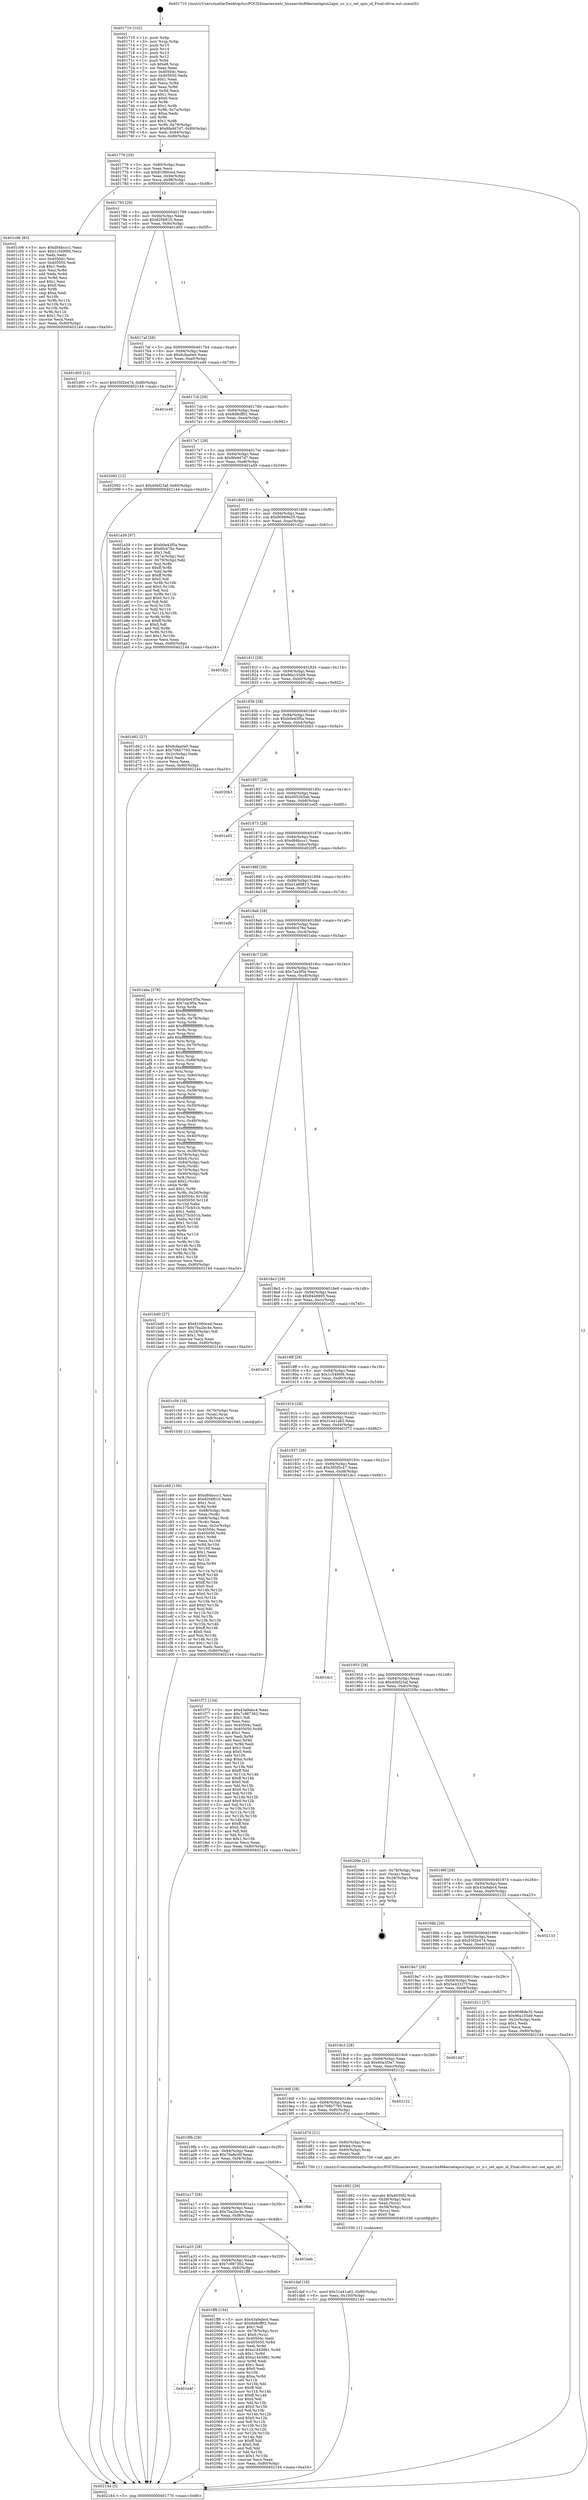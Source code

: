 digraph "0x401710" {
  label = "0x401710 (/mnt/c/Users/mathe/Desktop/tcc/POCII/binaries/extr_linuxarchx86kernelapicx2apic_uv_x.c_set_apic_id_Final-ollvm.out::main(0))"
  labelloc = "t"
  node[shape=record]

  Entry [label="",width=0.3,height=0.3,shape=circle,fillcolor=black,style=filled]
  "0x401776" [label="{
     0x401776 [29]\l
     | [instrs]\l
     &nbsp;&nbsp;0x401776 \<+3\>: mov -0x80(%rbp),%eax\l
     &nbsp;&nbsp;0x401779 \<+2\>: mov %eax,%ecx\l
     &nbsp;&nbsp;0x40177b \<+6\>: sub $0x81060ced,%ecx\l
     &nbsp;&nbsp;0x401781 \<+6\>: mov %eax,-0x94(%rbp)\l
     &nbsp;&nbsp;0x401787 \<+6\>: mov %ecx,-0x98(%rbp)\l
     &nbsp;&nbsp;0x40178d \<+6\>: je 0000000000401c06 \<main+0x4f6\>\l
  }"]
  "0x401c06" [label="{
     0x401c06 [83]\l
     | [instrs]\l
     &nbsp;&nbsp;0x401c06 \<+5\>: mov $0xd84bccc1,%eax\l
     &nbsp;&nbsp;0x401c0b \<+5\>: mov $0x1c5490f4,%ecx\l
     &nbsp;&nbsp;0x401c10 \<+2\>: xor %edx,%edx\l
     &nbsp;&nbsp;0x401c12 \<+7\>: mov 0x40504c,%esi\l
     &nbsp;&nbsp;0x401c19 \<+7\>: mov 0x405050,%edi\l
     &nbsp;&nbsp;0x401c20 \<+3\>: sub $0x1,%edx\l
     &nbsp;&nbsp;0x401c23 \<+3\>: mov %esi,%r8d\l
     &nbsp;&nbsp;0x401c26 \<+3\>: add %edx,%r8d\l
     &nbsp;&nbsp;0x401c29 \<+4\>: imul %r8d,%esi\l
     &nbsp;&nbsp;0x401c2d \<+3\>: and $0x1,%esi\l
     &nbsp;&nbsp;0x401c30 \<+3\>: cmp $0x0,%esi\l
     &nbsp;&nbsp;0x401c33 \<+4\>: sete %r9b\l
     &nbsp;&nbsp;0x401c37 \<+3\>: cmp $0xa,%edi\l
     &nbsp;&nbsp;0x401c3a \<+4\>: setl %r10b\l
     &nbsp;&nbsp;0x401c3e \<+3\>: mov %r9b,%r11b\l
     &nbsp;&nbsp;0x401c41 \<+3\>: and %r10b,%r11b\l
     &nbsp;&nbsp;0x401c44 \<+3\>: xor %r10b,%r9b\l
     &nbsp;&nbsp;0x401c47 \<+3\>: or %r9b,%r11b\l
     &nbsp;&nbsp;0x401c4a \<+4\>: test $0x1,%r11b\l
     &nbsp;&nbsp;0x401c4e \<+3\>: cmovne %ecx,%eax\l
     &nbsp;&nbsp;0x401c51 \<+3\>: mov %eax,-0x80(%rbp)\l
     &nbsp;&nbsp;0x401c54 \<+5\>: jmp 0000000000402144 \<main+0xa34\>\l
  }"]
  "0x401793" [label="{
     0x401793 [28]\l
     | [instrs]\l
     &nbsp;&nbsp;0x401793 \<+5\>: jmp 0000000000401798 \<main+0x88\>\l
     &nbsp;&nbsp;0x401798 \<+6\>: mov -0x94(%rbp),%eax\l
     &nbsp;&nbsp;0x40179e \<+5\>: sub $0x82f4f610,%eax\l
     &nbsp;&nbsp;0x4017a3 \<+6\>: mov %eax,-0x9c(%rbp)\l
     &nbsp;&nbsp;0x4017a9 \<+6\>: je 0000000000401d05 \<main+0x5f5\>\l
  }"]
  Exit [label="",width=0.3,height=0.3,shape=circle,fillcolor=black,style=filled,peripheries=2]
  "0x401d05" [label="{
     0x401d05 [12]\l
     | [instrs]\l
     &nbsp;&nbsp;0x401d05 \<+7\>: movl $0x55f2b474,-0x80(%rbp)\l
     &nbsp;&nbsp;0x401d0c \<+5\>: jmp 0000000000402144 \<main+0xa34\>\l
  }"]
  "0x4017af" [label="{
     0x4017af [28]\l
     | [instrs]\l
     &nbsp;&nbsp;0x4017af \<+5\>: jmp 00000000004017b4 \<main+0xa4\>\l
     &nbsp;&nbsp;0x4017b4 \<+6\>: mov -0x94(%rbp),%eax\l
     &nbsp;&nbsp;0x4017ba \<+5\>: sub $0x8cfaa0e0,%eax\l
     &nbsp;&nbsp;0x4017bf \<+6\>: mov %eax,-0xa0(%rbp)\l
     &nbsp;&nbsp;0x4017c5 \<+6\>: je 0000000000401e49 \<main+0x739\>\l
  }"]
  "0x401a4f" [label="{
     0x401a4f\l
  }", style=dashed]
  "0x401e49" [label="{
     0x401e49\l
  }", style=dashed]
  "0x4017cb" [label="{
     0x4017cb [28]\l
     | [instrs]\l
     &nbsp;&nbsp;0x4017cb \<+5\>: jmp 00000000004017d0 \<main+0xc0\>\l
     &nbsp;&nbsp;0x4017d0 \<+6\>: mov -0x94(%rbp),%eax\l
     &nbsp;&nbsp;0x4017d6 \<+5\>: sub $0x8d8cff02,%eax\l
     &nbsp;&nbsp;0x4017db \<+6\>: mov %eax,-0xa4(%rbp)\l
     &nbsp;&nbsp;0x4017e1 \<+6\>: je 0000000000402092 \<main+0x982\>\l
  }"]
  "0x401ff8" [label="{
     0x401ff8 [154]\l
     | [instrs]\l
     &nbsp;&nbsp;0x401ff8 \<+5\>: mov $0x43a9abc4,%eax\l
     &nbsp;&nbsp;0x401ffd \<+5\>: mov $0x8d8cff02,%ecx\l
     &nbsp;&nbsp;0x402002 \<+2\>: mov $0x1,%dl\l
     &nbsp;&nbsp;0x402004 \<+4\>: mov -0x78(%rbp),%rsi\l
     &nbsp;&nbsp;0x402008 \<+6\>: movl $0x0,(%rsi)\l
     &nbsp;&nbsp;0x40200e \<+7\>: mov 0x40504c,%edi\l
     &nbsp;&nbsp;0x402015 \<+8\>: mov 0x405050,%r8d\l
     &nbsp;&nbsp;0x40201d \<+3\>: mov %edi,%r9d\l
     &nbsp;&nbsp;0x402020 \<+7\>: sub $0xa1443861,%r9d\l
     &nbsp;&nbsp;0x402027 \<+4\>: sub $0x1,%r9d\l
     &nbsp;&nbsp;0x40202b \<+7\>: add $0xa1443861,%r9d\l
     &nbsp;&nbsp;0x402032 \<+4\>: imul %r9d,%edi\l
     &nbsp;&nbsp;0x402036 \<+3\>: and $0x1,%edi\l
     &nbsp;&nbsp;0x402039 \<+3\>: cmp $0x0,%edi\l
     &nbsp;&nbsp;0x40203c \<+4\>: sete %r10b\l
     &nbsp;&nbsp;0x402040 \<+4\>: cmp $0xa,%r8d\l
     &nbsp;&nbsp;0x402044 \<+4\>: setl %r11b\l
     &nbsp;&nbsp;0x402048 \<+3\>: mov %r10b,%bl\l
     &nbsp;&nbsp;0x40204b \<+3\>: xor $0xff,%bl\l
     &nbsp;&nbsp;0x40204e \<+3\>: mov %r11b,%r14b\l
     &nbsp;&nbsp;0x402051 \<+4\>: xor $0xff,%r14b\l
     &nbsp;&nbsp;0x402055 \<+3\>: xor $0x0,%dl\l
     &nbsp;&nbsp;0x402058 \<+3\>: mov %bl,%r15b\l
     &nbsp;&nbsp;0x40205b \<+4\>: and $0x0,%r15b\l
     &nbsp;&nbsp;0x40205f \<+3\>: and %dl,%r10b\l
     &nbsp;&nbsp;0x402062 \<+3\>: mov %r14b,%r12b\l
     &nbsp;&nbsp;0x402065 \<+4\>: and $0x0,%r12b\l
     &nbsp;&nbsp;0x402069 \<+3\>: and %dl,%r11b\l
     &nbsp;&nbsp;0x40206c \<+3\>: or %r10b,%r15b\l
     &nbsp;&nbsp;0x40206f \<+3\>: or %r11b,%r12b\l
     &nbsp;&nbsp;0x402072 \<+3\>: xor %r12b,%r15b\l
     &nbsp;&nbsp;0x402075 \<+3\>: or %r14b,%bl\l
     &nbsp;&nbsp;0x402078 \<+3\>: xor $0xff,%bl\l
     &nbsp;&nbsp;0x40207b \<+3\>: or $0x0,%dl\l
     &nbsp;&nbsp;0x40207e \<+2\>: and %dl,%bl\l
     &nbsp;&nbsp;0x402080 \<+3\>: or %bl,%r15b\l
     &nbsp;&nbsp;0x402083 \<+4\>: test $0x1,%r15b\l
     &nbsp;&nbsp;0x402087 \<+3\>: cmovne %ecx,%eax\l
     &nbsp;&nbsp;0x40208a \<+3\>: mov %eax,-0x80(%rbp)\l
     &nbsp;&nbsp;0x40208d \<+5\>: jmp 0000000000402144 \<main+0xa34\>\l
  }"]
  "0x402092" [label="{
     0x402092 [12]\l
     | [instrs]\l
     &nbsp;&nbsp;0x402092 \<+7\>: movl $0x40bf23af,-0x80(%rbp)\l
     &nbsp;&nbsp;0x402099 \<+5\>: jmp 0000000000402144 \<main+0xa34\>\l
  }"]
  "0x4017e7" [label="{
     0x4017e7 [28]\l
     | [instrs]\l
     &nbsp;&nbsp;0x4017e7 \<+5\>: jmp 00000000004017ec \<main+0xdc\>\l
     &nbsp;&nbsp;0x4017ec \<+6\>: mov -0x94(%rbp),%eax\l
     &nbsp;&nbsp;0x4017f2 \<+5\>: sub $0x8fa9d7d7,%eax\l
     &nbsp;&nbsp;0x4017f7 \<+6\>: mov %eax,-0xa8(%rbp)\l
     &nbsp;&nbsp;0x4017fd \<+6\>: je 0000000000401a59 \<main+0x349\>\l
  }"]
  "0x401a33" [label="{
     0x401a33 [28]\l
     | [instrs]\l
     &nbsp;&nbsp;0x401a33 \<+5\>: jmp 0000000000401a38 \<main+0x328\>\l
     &nbsp;&nbsp;0x401a38 \<+6\>: mov -0x94(%rbp),%eax\l
     &nbsp;&nbsp;0x401a3e \<+5\>: sub $0x7c987362,%eax\l
     &nbsp;&nbsp;0x401a43 \<+6\>: mov %eax,-0xfc(%rbp)\l
     &nbsp;&nbsp;0x401a49 \<+6\>: je 0000000000401ff8 \<main+0x8e8\>\l
  }"]
  "0x401a59" [label="{
     0x401a59 [97]\l
     | [instrs]\l
     &nbsp;&nbsp;0x401a59 \<+5\>: mov $0xb0e43f5a,%eax\l
     &nbsp;&nbsp;0x401a5e \<+5\>: mov $0x6fc478e,%ecx\l
     &nbsp;&nbsp;0x401a63 \<+2\>: mov $0x1,%dl\l
     &nbsp;&nbsp;0x401a65 \<+4\>: mov -0x7a(%rbp),%sil\l
     &nbsp;&nbsp;0x401a69 \<+4\>: mov -0x79(%rbp),%dil\l
     &nbsp;&nbsp;0x401a6d \<+3\>: mov %sil,%r8b\l
     &nbsp;&nbsp;0x401a70 \<+4\>: xor $0xff,%r8b\l
     &nbsp;&nbsp;0x401a74 \<+3\>: mov %dil,%r9b\l
     &nbsp;&nbsp;0x401a77 \<+4\>: xor $0xff,%r9b\l
     &nbsp;&nbsp;0x401a7b \<+3\>: xor $0x0,%dl\l
     &nbsp;&nbsp;0x401a7e \<+3\>: mov %r8b,%r10b\l
     &nbsp;&nbsp;0x401a81 \<+4\>: and $0x0,%r10b\l
     &nbsp;&nbsp;0x401a85 \<+3\>: and %dl,%sil\l
     &nbsp;&nbsp;0x401a88 \<+3\>: mov %r9b,%r11b\l
     &nbsp;&nbsp;0x401a8b \<+4\>: and $0x0,%r11b\l
     &nbsp;&nbsp;0x401a8f \<+3\>: and %dl,%dil\l
     &nbsp;&nbsp;0x401a92 \<+3\>: or %sil,%r10b\l
     &nbsp;&nbsp;0x401a95 \<+3\>: or %dil,%r11b\l
     &nbsp;&nbsp;0x401a98 \<+3\>: xor %r11b,%r10b\l
     &nbsp;&nbsp;0x401a9b \<+3\>: or %r9b,%r8b\l
     &nbsp;&nbsp;0x401a9e \<+4\>: xor $0xff,%r8b\l
     &nbsp;&nbsp;0x401aa2 \<+3\>: or $0x0,%dl\l
     &nbsp;&nbsp;0x401aa5 \<+3\>: and %dl,%r8b\l
     &nbsp;&nbsp;0x401aa8 \<+3\>: or %r8b,%r10b\l
     &nbsp;&nbsp;0x401aab \<+4\>: test $0x1,%r10b\l
     &nbsp;&nbsp;0x401aaf \<+3\>: cmovne %ecx,%eax\l
     &nbsp;&nbsp;0x401ab2 \<+3\>: mov %eax,-0x80(%rbp)\l
     &nbsp;&nbsp;0x401ab5 \<+5\>: jmp 0000000000402144 \<main+0xa34\>\l
  }"]
  "0x401803" [label="{
     0x401803 [28]\l
     | [instrs]\l
     &nbsp;&nbsp;0x401803 \<+5\>: jmp 0000000000401808 \<main+0xf8\>\l
     &nbsp;&nbsp;0x401808 \<+6\>: mov -0x94(%rbp),%eax\l
     &nbsp;&nbsp;0x40180e \<+5\>: sub $0x90969e35,%eax\l
     &nbsp;&nbsp;0x401813 \<+6\>: mov %eax,-0xac(%rbp)\l
     &nbsp;&nbsp;0x401819 \<+6\>: je 0000000000401d2c \<main+0x61c\>\l
  }"]
  "0x402144" [label="{
     0x402144 [5]\l
     | [instrs]\l
     &nbsp;&nbsp;0x402144 \<+5\>: jmp 0000000000401776 \<main+0x66\>\l
  }"]
  "0x401710" [label="{
     0x401710 [102]\l
     | [instrs]\l
     &nbsp;&nbsp;0x401710 \<+1\>: push %rbp\l
     &nbsp;&nbsp;0x401711 \<+3\>: mov %rsp,%rbp\l
     &nbsp;&nbsp;0x401714 \<+2\>: push %r15\l
     &nbsp;&nbsp;0x401716 \<+2\>: push %r14\l
     &nbsp;&nbsp;0x401718 \<+2\>: push %r13\l
     &nbsp;&nbsp;0x40171a \<+2\>: push %r12\l
     &nbsp;&nbsp;0x40171c \<+1\>: push %rbx\l
     &nbsp;&nbsp;0x40171d \<+7\>: sub $0xe8,%rsp\l
     &nbsp;&nbsp;0x401724 \<+2\>: xor %eax,%eax\l
     &nbsp;&nbsp;0x401726 \<+7\>: mov 0x40504c,%ecx\l
     &nbsp;&nbsp;0x40172d \<+7\>: mov 0x405050,%edx\l
     &nbsp;&nbsp;0x401734 \<+3\>: sub $0x1,%eax\l
     &nbsp;&nbsp;0x401737 \<+3\>: mov %ecx,%r8d\l
     &nbsp;&nbsp;0x40173a \<+3\>: add %eax,%r8d\l
     &nbsp;&nbsp;0x40173d \<+4\>: imul %r8d,%ecx\l
     &nbsp;&nbsp;0x401741 \<+3\>: and $0x1,%ecx\l
     &nbsp;&nbsp;0x401744 \<+3\>: cmp $0x0,%ecx\l
     &nbsp;&nbsp;0x401747 \<+4\>: sete %r9b\l
     &nbsp;&nbsp;0x40174b \<+4\>: and $0x1,%r9b\l
     &nbsp;&nbsp;0x40174f \<+4\>: mov %r9b,-0x7a(%rbp)\l
     &nbsp;&nbsp;0x401753 \<+3\>: cmp $0xa,%edx\l
     &nbsp;&nbsp;0x401756 \<+4\>: setl %r9b\l
     &nbsp;&nbsp;0x40175a \<+4\>: and $0x1,%r9b\l
     &nbsp;&nbsp;0x40175e \<+4\>: mov %r9b,-0x79(%rbp)\l
     &nbsp;&nbsp;0x401762 \<+7\>: movl $0x8fa9d7d7,-0x80(%rbp)\l
     &nbsp;&nbsp;0x401769 \<+6\>: mov %edi,-0x84(%rbp)\l
     &nbsp;&nbsp;0x40176f \<+7\>: mov %rsi,-0x90(%rbp)\l
  }"]
  "0x401beb" [label="{
     0x401beb\l
  }", style=dashed]
  "0x401d2c" [label="{
     0x401d2c\l
  }", style=dashed]
  "0x40181f" [label="{
     0x40181f [28]\l
     | [instrs]\l
     &nbsp;&nbsp;0x40181f \<+5\>: jmp 0000000000401824 \<main+0x114\>\l
     &nbsp;&nbsp;0x401824 \<+6\>: mov -0x94(%rbp),%eax\l
     &nbsp;&nbsp;0x40182a \<+5\>: sub $0x96a103d9,%eax\l
     &nbsp;&nbsp;0x40182f \<+6\>: mov %eax,-0xb0(%rbp)\l
     &nbsp;&nbsp;0x401835 \<+6\>: je 0000000000401d62 \<main+0x652\>\l
  }"]
  "0x401a17" [label="{
     0x401a17 [28]\l
     | [instrs]\l
     &nbsp;&nbsp;0x401a17 \<+5\>: jmp 0000000000401a1c \<main+0x30c\>\l
     &nbsp;&nbsp;0x401a1c \<+6\>: mov -0x94(%rbp),%eax\l
     &nbsp;&nbsp;0x401a22 \<+5\>: sub $0x7ba2bc4e,%eax\l
     &nbsp;&nbsp;0x401a27 \<+6\>: mov %eax,-0xf8(%rbp)\l
     &nbsp;&nbsp;0x401a2d \<+6\>: je 0000000000401beb \<main+0x4db\>\l
  }"]
  "0x401d62" [label="{
     0x401d62 [27]\l
     | [instrs]\l
     &nbsp;&nbsp;0x401d62 \<+5\>: mov $0x8cfaa0e0,%eax\l
     &nbsp;&nbsp;0x401d67 \<+5\>: mov $0x706b7793,%ecx\l
     &nbsp;&nbsp;0x401d6c \<+3\>: mov -0x2c(%rbp),%edx\l
     &nbsp;&nbsp;0x401d6f \<+3\>: cmp $0x0,%edx\l
     &nbsp;&nbsp;0x401d72 \<+3\>: cmove %ecx,%eax\l
     &nbsp;&nbsp;0x401d75 \<+3\>: mov %eax,-0x80(%rbp)\l
     &nbsp;&nbsp;0x401d78 \<+5\>: jmp 0000000000402144 \<main+0xa34\>\l
  }"]
  "0x40183b" [label="{
     0x40183b [28]\l
     | [instrs]\l
     &nbsp;&nbsp;0x40183b \<+5\>: jmp 0000000000401840 \<main+0x130\>\l
     &nbsp;&nbsp;0x401840 \<+6\>: mov -0x94(%rbp),%eax\l
     &nbsp;&nbsp;0x401846 \<+5\>: sub $0xb0e43f5a,%eax\l
     &nbsp;&nbsp;0x40184b \<+6\>: mov %eax,-0xb4(%rbp)\l
     &nbsp;&nbsp;0x401851 \<+6\>: je 00000000004020b3 \<main+0x9a3\>\l
  }"]
  "0x401f66" [label="{
     0x401f66\l
  }", style=dashed]
  "0x4020b3" [label="{
     0x4020b3\l
  }", style=dashed]
  "0x401857" [label="{
     0x401857 [28]\l
     | [instrs]\l
     &nbsp;&nbsp;0x401857 \<+5\>: jmp 000000000040185c \<main+0x14c\>\l
     &nbsp;&nbsp;0x40185c \<+6\>: mov -0x94(%rbp),%eax\l
     &nbsp;&nbsp;0x401862 \<+5\>: sub $0xd553b5ab,%eax\l
     &nbsp;&nbsp;0x401867 \<+6\>: mov %eax,-0xb8(%rbp)\l
     &nbsp;&nbsp;0x40186d \<+6\>: je 0000000000401e05 \<main+0x6f5\>\l
  }"]
  "0x401daf" [label="{
     0x401daf [18]\l
     | [instrs]\l
     &nbsp;&nbsp;0x401daf \<+7\>: movl $0x31e41a62,-0x80(%rbp)\l
     &nbsp;&nbsp;0x401db6 \<+6\>: mov %eax,-0x100(%rbp)\l
     &nbsp;&nbsp;0x401dbc \<+5\>: jmp 0000000000402144 \<main+0xa34\>\l
  }"]
  "0x401e05" [label="{
     0x401e05\l
  }", style=dashed]
  "0x401873" [label="{
     0x401873 [28]\l
     | [instrs]\l
     &nbsp;&nbsp;0x401873 \<+5\>: jmp 0000000000401878 \<main+0x168\>\l
     &nbsp;&nbsp;0x401878 \<+6\>: mov -0x94(%rbp),%eax\l
     &nbsp;&nbsp;0x40187e \<+5\>: sub $0xd84bccc1,%eax\l
     &nbsp;&nbsp;0x401883 \<+6\>: mov %eax,-0xbc(%rbp)\l
     &nbsp;&nbsp;0x401889 \<+6\>: je 00000000004020f5 \<main+0x9e5\>\l
  }"]
  "0x401d92" [label="{
     0x401d92 [29]\l
     | [instrs]\l
     &nbsp;&nbsp;0x401d92 \<+10\>: movabs $0x4030f2,%rdi\l
     &nbsp;&nbsp;0x401d9c \<+4\>: mov -0x58(%rbp),%rcx\l
     &nbsp;&nbsp;0x401da0 \<+2\>: mov %eax,(%rcx)\l
     &nbsp;&nbsp;0x401da2 \<+4\>: mov -0x58(%rbp),%rcx\l
     &nbsp;&nbsp;0x401da6 \<+2\>: mov (%rcx),%esi\l
     &nbsp;&nbsp;0x401da8 \<+2\>: mov $0x0,%al\l
     &nbsp;&nbsp;0x401daa \<+5\>: call 0000000000401030 \<printf@plt\>\l
     | [calls]\l
     &nbsp;&nbsp;0x401030 \{1\} (unknown)\l
  }"]
  "0x4020f5" [label="{
     0x4020f5\l
  }", style=dashed]
  "0x40188f" [label="{
     0x40188f [28]\l
     | [instrs]\l
     &nbsp;&nbsp;0x40188f \<+5\>: jmp 0000000000401894 \<main+0x184\>\l
     &nbsp;&nbsp;0x401894 \<+6\>: mov -0x94(%rbp),%eax\l
     &nbsp;&nbsp;0x40189a \<+5\>: sub $0xe1a68813,%eax\l
     &nbsp;&nbsp;0x40189f \<+6\>: mov %eax,-0xc0(%rbp)\l
     &nbsp;&nbsp;0x4018a5 \<+6\>: je 0000000000401edb \<main+0x7cb\>\l
  }"]
  "0x4019fb" [label="{
     0x4019fb [28]\l
     | [instrs]\l
     &nbsp;&nbsp;0x4019fb \<+5\>: jmp 0000000000401a00 \<main+0x2f0\>\l
     &nbsp;&nbsp;0x401a00 \<+6\>: mov -0x94(%rbp),%eax\l
     &nbsp;&nbsp;0x401a06 \<+5\>: sub $0x76afec6f,%eax\l
     &nbsp;&nbsp;0x401a0b \<+6\>: mov %eax,-0xf4(%rbp)\l
     &nbsp;&nbsp;0x401a11 \<+6\>: je 0000000000401f66 \<main+0x856\>\l
  }"]
  "0x401edb" [label="{
     0x401edb\l
  }", style=dashed]
  "0x4018ab" [label="{
     0x4018ab [28]\l
     | [instrs]\l
     &nbsp;&nbsp;0x4018ab \<+5\>: jmp 00000000004018b0 \<main+0x1a0\>\l
     &nbsp;&nbsp;0x4018b0 \<+6\>: mov -0x94(%rbp),%eax\l
     &nbsp;&nbsp;0x4018b6 \<+5\>: sub $0x6fc478e,%eax\l
     &nbsp;&nbsp;0x4018bb \<+6\>: mov %eax,-0xc4(%rbp)\l
     &nbsp;&nbsp;0x4018c1 \<+6\>: je 0000000000401aba \<main+0x3aa\>\l
  }"]
  "0x401d7d" [label="{
     0x401d7d [21]\l
     | [instrs]\l
     &nbsp;&nbsp;0x401d7d \<+4\>: mov -0x60(%rbp),%rax\l
     &nbsp;&nbsp;0x401d81 \<+6\>: movl $0x64,(%rax)\l
     &nbsp;&nbsp;0x401d87 \<+4\>: mov -0x60(%rbp),%rax\l
     &nbsp;&nbsp;0x401d8b \<+2\>: mov (%rax),%edi\l
     &nbsp;&nbsp;0x401d8d \<+5\>: call 0000000000401700 \<set_apic_id\>\l
     | [calls]\l
     &nbsp;&nbsp;0x401700 \{1\} (/mnt/c/Users/mathe/Desktop/tcc/POCII/binaries/extr_linuxarchx86kernelapicx2apic_uv_x.c_set_apic_id_Final-ollvm.out::set_apic_id)\l
  }"]
  "0x401aba" [label="{
     0x401aba [278]\l
     | [instrs]\l
     &nbsp;&nbsp;0x401aba \<+5\>: mov $0xb0e43f5a,%eax\l
     &nbsp;&nbsp;0x401abf \<+5\>: mov $0x7aa3f5e,%ecx\l
     &nbsp;&nbsp;0x401ac4 \<+3\>: mov %rsp,%rdx\l
     &nbsp;&nbsp;0x401ac7 \<+4\>: add $0xfffffffffffffff0,%rdx\l
     &nbsp;&nbsp;0x401acb \<+3\>: mov %rdx,%rsp\l
     &nbsp;&nbsp;0x401ace \<+4\>: mov %rdx,-0x78(%rbp)\l
     &nbsp;&nbsp;0x401ad2 \<+3\>: mov %rsp,%rdx\l
     &nbsp;&nbsp;0x401ad5 \<+4\>: add $0xfffffffffffffff0,%rdx\l
     &nbsp;&nbsp;0x401ad9 \<+3\>: mov %rdx,%rsp\l
     &nbsp;&nbsp;0x401adc \<+3\>: mov %rsp,%rsi\l
     &nbsp;&nbsp;0x401adf \<+4\>: add $0xfffffffffffffff0,%rsi\l
     &nbsp;&nbsp;0x401ae3 \<+3\>: mov %rsi,%rsp\l
     &nbsp;&nbsp;0x401ae6 \<+4\>: mov %rsi,-0x70(%rbp)\l
     &nbsp;&nbsp;0x401aea \<+3\>: mov %rsp,%rsi\l
     &nbsp;&nbsp;0x401aed \<+4\>: add $0xfffffffffffffff0,%rsi\l
     &nbsp;&nbsp;0x401af1 \<+3\>: mov %rsi,%rsp\l
     &nbsp;&nbsp;0x401af4 \<+4\>: mov %rsi,-0x68(%rbp)\l
     &nbsp;&nbsp;0x401af8 \<+3\>: mov %rsp,%rsi\l
     &nbsp;&nbsp;0x401afb \<+4\>: add $0xfffffffffffffff0,%rsi\l
     &nbsp;&nbsp;0x401aff \<+3\>: mov %rsi,%rsp\l
     &nbsp;&nbsp;0x401b02 \<+4\>: mov %rsi,-0x60(%rbp)\l
     &nbsp;&nbsp;0x401b06 \<+3\>: mov %rsp,%rsi\l
     &nbsp;&nbsp;0x401b09 \<+4\>: add $0xfffffffffffffff0,%rsi\l
     &nbsp;&nbsp;0x401b0d \<+3\>: mov %rsi,%rsp\l
     &nbsp;&nbsp;0x401b10 \<+4\>: mov %rsi,-0x58(%rbp)\l
     &nbsp;&nbsp;0x401b14 \<+3\>: mov %rsp,%rsi\l
     &nbsp;&nbsp;0x401b17 \<+4\>: add $0xfffffffffffffff0,%rsi\l
     &nbsp;&nbsp;0x401b1b \<+3\>: mov %rsi,%rsp\l
     &nbsp;&nbsp;0x401b1e \<+4\>: mov %rsi,-0x50(%rbp)\l
     &nbsp;&nbsp;0x401b22 \<+3\>: mov %rsp,%rsi\l
     &nbsp;&nbsp;0x401b25 \<+4\>: add $0xfffffffffffffff0,%rsi\l
     &nbsp;&nbsp;0x401b29 \<+3\>: mov %rsi,%rsp\l
     &nbsp;&nbsp;0x401b2c \<+4\>: mov %rsi,-0x48(%rbp)\l
     &nbsp;&nbsp;0x401b30 \<+3\>: mov %rsp,%rsi\l
     &nbsp;&nbsp;0x401b33 \<+4\>: add $0xfffffffffffffff0,%rsi\l
     &nbsp;&nbsp;0x401b37 \<+3\>: mov %rsi,%rsp\l
     &nbsp;&nbsp;0x401b3a \<+4\>: mov %rsi,-0x40(%rbp)\l
     &nbsp;&nbsp;0x401b3e \<+3\>: mov %rsp,%rsi\l
     &nbsp;&nbsp;0x401b41 \<+4\>: add $0xfffffffffffffff0,%rsi\l
     &nbsp;&nbsp;0x401b45 \<+3\>: mov %rsi,%rsp\l
     &nbsp;&nbsp;0x401b48 \<+4\>: mov %rsi,-0x38(%rbp)\l
     &nbsp;&nbsp;0x401b4c \<+4\>: mov -0x78(%rbp),%rsi\l
     &nbsp;&nbsp;0x401b50 \<+6\>: movl $0x0,(%rsi)\l
     &nbsp;&nbsp;0x401b56 \<+6\>: mov -0x84(%rbp),%edi\l
     &nbsp;&nbsp;0x401b5c \<+2\>: mov %edi,(%rdx)\l
     &nbsp;&nbsp;0x401b5e \<+4\>: mov -0x70(%rbp),%rsi\l
     &nbsp;&nbsp;0x401b62 \<+7\>: mov -0x90(%rbp),%r8\l
     &nbsp;&nbsp;0x401b69 \<+3\>: mov %r8,(%rsi)\l
     &nbsp;&nbsp;0x401b6c \<+3\>: cmpl $0x2,(%rdx)\l
     &nbsp;&nbsp;0x401b6f \<+4\>: setne %r9b\l
     &nbsp;&nbsp;0x401b73 \<+4\>: and $0x1,%r9b\l
     &nbsp;&nbsp;0x401b77 \<+4\>: mov %r9b,-0x2d(%rbp)\l
     &nbsp;&nbsp;0x401b7b \<+8\>: mov 0x40504c,%r10d\l
     &nbsp;&nbsp;0x401b83 \<+8\>: mov 0x405050,%r11d\l
     &nbsp;&nbsp;0x401b8b \<+3\>: mov %r10d,%ebx\l
     &nbsp;&nbsp;0x401b8e \<+6\>: sub $0x375cb51b,%ebx\l
     &nbsp;&nbsp;0x401b94 \<+3\>: sub $0x1,%ebx\l
     &nbsp;&nbsp;0x401b97 \<+6\>: add $0x375cb51b,%ebx\l
     &nbsp;&nbsp;0x401b9d \<+4\>: imul %ebx,%r10d\l
     &nbsp;&nbsp;0x401ba1 \<+4\>: and $0x1,%r10d\l
     &nbsp;&nbsp;0x401ba5 \<+4\>: cmp $0x0,%r10d\l
     &nbsp;&nbsp;0x401ba9 \<+4\>: sete %r9b\l
     &nbsp;&nbsp;0x401bad \<+4\>: cmp $0xa,%r11d\l
     &nbsp;&nbsp;0x401bb1 \<+4\>: setl %r14b\l
     &nbsp;&nbsp;0x401bb5 \<+3\>: mov %r9b,%r15b\l
     &nbsp;&nbsp;0x401bb8 \<+3\>: and %r14b,%r15b\l
     &nbsp;&nbsp;0x401bbb \<+3\>: xor %r14b,%r9b\l
     &nbsp;&nbsp;0x401bbe \<+3\>: or %r9b,%r15b\l
     &nbsp;&nbsp;0x401bc1 \<+4\>: test $0x1,%r15b\l
     &nbsp;&nbsp;0x401bc5 \<+3\>: cmovne %ecx,%eax\l
     &nbsp;&nbsp;0x401bc8 \<+3\>: mov %eax,-0x80(%rbp)\l
     &nbsp;&nbsp;0x401bcb \<+5\>: jmp 0000000000402144 \<main+0xa34\>\l
  }"]
  "0x4018c7" [label="{
     0x4018c7 [28]\l
     | [instrs]\l
     &nbsp;&nbsp;0x4018c7 \<+5\>: jmp 00000000004018cc \<main+0x1bc\>\l
     &nbsp;&nbsp;0x4018cc \<+6\>: mov -0x94(%rbp),%eax\l
     &nbsp;&nbsp;0x4018d2 \<+5\>: sub $0x7aa3f5e,%eax\l
     &nbsp;&nbsp;0x4018d7 \<+6\>: mov %eax,-0xc8(%rbp)\l
     &nbsp;&nbsp;0x4018dd \<+6\>: je 0000000000401bd0 \<main+0x4c0\>\l
  }"]
  "0x4019df" [label="{
     0x4019df [28]\l
     | [instrs]\l
     &nbsp;&nbsp;0x4019df \<+5\>: jmp 00000000004019e4 \<main+0x2d4\>\l
     &nbsp;&nbsp;0x4019e4 \<+6\>: mov -0x94(%rbp),%eax\l
     &nbsp;&nbsp;0x4019ea \<+5\>: sub $0x706b7793,%eax\l
     &nbsp;&nbsp;0x4019ef \<+6\>: mov %eax,-0xf0(%rbp)\l
     &nbsp;&nbsp;0x4019f5 \<+6\>: je 0000000000401d7d \<main+0x66d\>\l
  }"]
  "0x402122" [label="{
     0x402122\l
  }", style=dashed]
  "0x401bd0" [label="{
     0x401bd0 [27]\l
     | [instrs]\l
     &nbsp;&nbsp;0x401bd0 \<+5\>: mov $0x81060ced,%eax\l
     &nbsp;&nbsp;0x401bd5 \<+5\>: mov $0x7ba2bc4e,%ecx\l
     &nbsp;&nbsp;0x401bda \<+3\>: mov -0x2d(%rbp),%dl\l
     &nbsp;&nbsp;0x401bdd \<+3\>: test $0x1,%dl\l
     &nbsp;&nbsp;0x401be0 \<+3\>: cmovne %ecx,%eax\l
     &nbsp;&nbsp;0x401be3 \<+3\>: mov %eax,-0x80(%rbp)\l
     &nbsp;&nbsp;0x401be6 \<+5\>: jmp 0000000000402144 \<main+0xa34\>\l
  }"]
  "0x4018e3" [label="{
     0x4018e3 [28]\l
     | [instrs]\l
     &nbsp;&nbsp;0x4018e3 \<+5\>: jmp 00000000004018e8 \<main+0x1d8\>\l
     &nbsp;&nbsp;0x4018e8 \<+6\>: mov -0x94(%rbp),%eax\l
     &nbsp;&nbsp;0x4018ee \<+5\>: sub $0x8449895,%eax\l
     &nbsp;&nbsp;0x4018f3 \<+6\>: mov %eax,-0xcc(%rbp)\l
     &nbsp;&nbsp;0x4018f9 \<+6\>: je 0000000000401e55 \<main+0x745\>\l
  }"]
  "0x4019c3" [label="{
     0x4019c3 [28]\l
     | [instrs]\l
     &nbsp;&nbsp;0x4019c3 \<+5\>: jmp 00000000004019c8 \<main+0x2b8\>\l
     &nbsp;&nbsp;0x4019c8 \<+6\>: mov -0x94(%rbp),%eax\l
     &nbsp;&nbsp;0x4019ce \<+5\>: sub $0x60a3f3e7,%eax\l
     &nbsp;&nbsp;0x4019d3 \<+6\>: mov %eax,-0xec(%rbp)\l
     &nbsp;&nbsp;0x4019d9 \<+6\>: je 0000000000402122 \<main+0xa12\>\l
  }"]
  "0x401e55" [label="{
     0x401e55\l
  }", style=dashed]
  "0x4018ff" [label="{
     0x4018ff [28]\l
     | [instrs]\l
     &nbsp;&nbsp;0x4018ff \<+5\>: jmp 0000000000401904 \<main+0x1f4\>\l
     &nbsp;&nbsp;0x401904 \<+6\>: mov -0x94(%rbp),%eax\l
     &nbsp;&nbsp;0x40190a \<+5\>: sub $0x1c5490f4,%eax\l
     &nbsp;&nbsp;0x40190f \<+6\>: mov %eax,-0xd0(%rbp)\l
     &nbsp;&nbsp;0x401915 \<+6\>: je 0000000000401c59 \<main+0x549\>\l
  }"]
  "0x401d47" [label="{
     0x401d47\l
  }", style=dashed]
  "0x401c59" [label="{
     0x401c59 [16]\l
     | [instrs]\l
     &nbsp;&nbsp;0x401c59 \<+4\>: mov -0x70(%rbp),%rax\l
     &nbsp;&nbsp;0x401c5d \<+3\>: mov (%rax),%rax\l
     &nbsp;&nbsp;0x401c60 \<+4\>: mov 0x8(%rax),%rdi\l
     &nbsp;&nbsp;0x401c64 \<+5\>: call 0000000000401040 \<atoi@plt\>\l
     | [calls]\l
     &nbsp;&nbsp;0x401040 \{1\} (unknown)\l
  }"]
  "0x40191b" [label="{
     0x40191b [28]\l
     | [instrs]\l
     &nbsp;&nbsp;0x40191b \<+5\>: jmp 0000000000401920 \<main+0x210\>\l
     &nbsp;&nbsp;0x401920 \<+6\>: mov -0x94(%rbp),%eax\l
     &nbsp;&nbsp;0x401926 \<+5\>: sub $0x31e41a62,%eax\l
     &nbsp;&nbsp;0x40192b \<+6\>: mov %eax,-0xd4(%rbp)\l
     &nbsp;&nbsp;0x401931 \<+6\>: je 0000000000401f72 \<main+0x862\>\l
  }"]
  "0x401c69" [label="{
     0x401c69 [156]\l
     | [instrs]\l
     &nbsp;&nbsp;0x401c69 \<+5\>: mov $0xd84bccc1,%ecx\l
     &nbsp;&nbsp;0x401c6e \<+5\>: mov $0x82f4f610,%edx\l
     &nbsp;&nbsp;0x401c73 \<+3\>: mov $0x1,%sil\l
     &nbsp;&nbsp;0x401c76 \<+3\>: xor %r8d,%r8d\l
     &nbsp;&nbsp;0x401c79 \<+4\>: mov -0x68(%rbp),%rdi\l
     &nbsp;&nbsp;0x401c7d \<+2\>: mov %eax,(%rdi)\l
     &nbsp;&nbsp;0x401c7f \<+4\>: mov -0x68(%rbp),%rdi\l
     &nbsp;&nbsp;0x401c83 \<+2\>: mov (%rdi),%eax\l
     &nbsp;&nbsp;0x401c85 \<+3\>: mov %eax,-0x2c(%rbp)\l
     &nbsp;&nbsp;0x401c88 \<+7\>: mov 0x40504c,%eax\l
     &nbsp;&nbsp;0x401c8f \<+8\>: mov 0x405050,%r9d\l
     &nbsp;&nbsp;0x401c97 \<+4\>: sub $0x1,%r8d\l
     &nbsp;&nbsp;0x401c9b \<+3\>: mov %eax,%r10d\l
     &nbsp;&nbsp;0x401c9e \<+3\>: add %r8d,%r10d\l
     &nbsp;&nbsp;0x401ca1 \<+4\>: imul %r10d,%eax\l
     &nbsp;&nbsp;0x401ca5 \<+3\>: and $0x1,%eax\l
     &nbsp;&nbsp;0x401ca8 \<+3\>: cmp $0x0,%eax\l
     &nbsp;&nbsp;0x401cab \<+4\>: sete %r11b\l
     &nbsp;&nbsp;0x401caf \<+4\>: cmp $0xa,%r9d\l
     &nbsp;&nbsp;0x401cb3 \<+3\>: setl %bl\l
     &nbsp;&nbsp;0x401cb6 \<+3\>: mov %r11b,%r14b\l
     &nbsp;&nbsp;0x401cb9 \<+4\>: xor $0xff,%r14b\l
     &nbsp;&nbsp;0x401cbd \<+3\>: mov %bl,%r15b\l
     &nbsp;&nbsp;0x401cc0 \<+4\>: xor $0xff,%r15b\l
     &nbsp;&nbsp;0x401cc4 \<+4\>: xor $0x0,%sil\l
     &nbsp;&nbsp;0x401cc8 \<+3\>: mov %r14b,%r12b\l
     &nbsp;&nbsp;0x401ccb \<+4\>: and $0x0,%r12b\l
     &nbsp;&nbsp;0x401ccf \<+3\>: and %sil,%r11b\l
     &nbsp;&nbsp;0x401cd2 \<+3\>: mov %r15b,%r13b\l
     &nbsp;&nbsp;0x401cd5 \<+4\>: and $0x0,%r13b\l
     &nbsp;&nbsp;0x401cd9 \<+3\>: and %sil,%bl\l
     &nbsp;&nbsp;0x401cdc \<+3\>: or %r11b,%r12b\l
     &nbsp;&nbsp;0x401cdf \<+3\>: or %bl,%r13b\l
     &nbsp;&nbsp;0x401ce2 \<+3\>: xor %r13b,%r12b\l
     &nbsp;&nbsp;0x401ce5 \<+3\>: or %r15b,%r14b\l
     &nbsp;&nbsp;0x401ce8 \<+4\>: xor $0xff,%r14b\l
     &nbsp;&nbsp;0x401cec \<+4\>: or $0x0,%sil\l
     &nbsp;&nbsp;0x401cf0 \<+3\>: and %sil,%r14b\l
     &nbsp;&nbsp;0x401cf3 \<+3\>: or %r14b,%r12b\l
     &nbsp;&nbsp;0x401cf6 \<+4\>: test $0x1,%r12b\l
     &nbsp;&nbsp;0x401cfa \<+3\>: cmovne %edx,%ecx\l
     &nbsp;&nbsp;0x401cfd \<+3\>: mov %ecx,-0x80(%rbp)\l
     &nbsp;&nbsp;0x401d00 \<+5\>: jmp 0000000000402144 \<main+0xa34\>\l
  }"]
  "0x4019a7" [label="{
     0x4019a7 [28]\l
     | [instrs]\l
     &nbsp;&nbsp;0x4019a7 \<+5\>: jmp 00000000004019ac \<main+0x29c\>\l
     &nbsp;&nbsp;0x4019ac \<+6\>: mov -0x94(%rbp),%eax\l
     &nbsp;&nbsp;0x4019b2 \<+5\>: sub $0x5e43327f,%eax\l
     &nbsp;&nbsp;0x4019b7 \<+6\>: mov %eax,-0xe8(%rbp)\l
     &nbsp;&nbsp;0x4019bd \<+6\>: je 0000000000401d47 \<main+0x637\>\l
  }"]
  "0x401f72" [label="{
     0x401f72 [134]\l
     | [instrs]\l
     &nbsp;&nbsp;0x401f72 \<+5\>: mov $0x43a9abc4,%eax\l
     &nbsp;&nbsp;0x401f77 \<+5\>: mov $0x7c987362,%ecx\l
     &nbsp;&nbsp;0x401f7c \<+2\>: mov $0x1,%dl\l
     &nbsp;&nbsp;0x401f7e \<+2\>: xor %esi,%esi\l
     &nbsp;&nbsp;0x401f80 \<+7\>: mov 0x40504c,%edi\l
     &nbsp;&nbsp;0x401f87 \<+8\>: mov 0x405050,%r8d\l
     &nbsp;&nbsp;0x401f8f \<+3\>: sub $0x1,%esi\l
     &nbsp;&nbsp;0x401f92 \<+3\>: mov %edi,%r9d\l
     &nbsp;&nbsp;0x401f95 \<+3\>: add %esi,%r9d\l
     &nbsp;&nbsp;0x401f98 \<+4\>: imul %r9d,%edi\l
     &nbsp;&nbsp;0x401f9c \<+3\>: and $0x1,%edi\l
     &nbsp;&nbsp;0x401f9f \<+3\>: cmp $0x0,%edi\l
     &nbsp;&nbsp;0x401fa2 \<+4\>: sete %r10b\l
     &nbsp;&nbsp;0x401fa6 \<+4\>: cmp $0xa,%r8d\l
     &nbsp;&nbsp;0x401faa \<+4\>: setl %r11b\l
     &nbsp;&nbsp;0x401fae \<+3\>: mov %r10b,%bl\l
     &nbsp;&nbsp;0x401fb1 \<+3\>: xor $0xff,%bl\l
     &nbsp;&nbsp;0x401fb4 \<+3\>: mov %r11b,%r14b\l
     &nbsp;&nbsp;0x401fb7 \<+4\>: xor $0xff,%r14b\l
     &nbsp;&nbsp;0x401fbb \<+3\>: xor $0x0,%dl\l
     &nbsp;&nbsp;0x401fbe \<+3\>: mov %bl,%r15b\l
     &nbsp;&nbsp;0x401fc1 \<+4\>: and $0x0,%r15b\l
     &nbsp;&nbsp;0x401fc5 \<+3\>: and %dl,%r10b\l
     &nbsp;&nbsp;0x401fc8 \<+3\>: mov %r14b,%r12b\l
     &nbsp;&nbsp;0x401fcb \<+4\>: and $0x0,%r12b\l
     &nbsp;&nbsp;0x401fcf \<+3\>: and %dl,%r11b\l
     &nbsp;&nbsp;0x401fd2 \<+3\>: or %r10b,%r15b\l
     &nbsp;&nbsp;0x401fd5 \<+3\>: or %r11b,%r12b\l
     &nbsp;&nbsp;0x401fd8 \<+3\>: xor %r12b,%r15b\l
     &nbsp;&nbsp;0x401fdb \<+3\>: or %r14b,%bl\l
     &nbsp;&nbsp;0x401fde \<+3\>: xor $0xff,%bl\l
     &nbsp;&nbsp;0x401fe1 \<+3\>: or $0x0,%dl\l
     &nbsp;&nbsp;0x401fe4 \<+2\>: and %dl,%bl\l
     &nbsp;&nbsp;0x401fe6 \<+3\>: or %bl,%r15b\l
     &nbsp;&nbsp;0x401fe9 \<+4\>: test $0x1,%r15b\l
     &nbsp;&nbsp;0x401fed \<+3\>: cmovne %ecx,%eax\l
     &nbsp;&nbsp;0x401ff0 \<+3\>: mov %eax,-0x80(%rbp)\l
     &nbsp;&nbsp;0x401ff3 \<+5\>: jmp 0000000000402144 \<main+0xa34\>\l
  }"]
  "0x401937" [label="{
     0x401937 [28]\l
     | [instrs]\l
     &nbsp;&nbsp;0x401937 \<+5\>: jmp 000000000040193c \<main+0x22c\>\l
     &nbsp;&nbsp;0x40193c \<+6\>: mov -0x94(%rbp),%eax\l
     &nbsp;&nbsp;0x401942 \<+5\>: sub $0x395f5c47,%eax\l
     &nbsp;&nbsp;0x401947 \<+6\>: mov %eax,-0xd8(%rbp)\l
     &nbsp;&nbsp;0x40194d \<+6\>: je 0000000000401dc1 \<main+0x6b1\>\l
  }"]
  "0x401d11" [label="{
     0x401d11 [27]\l
     | [instrs]\l
     &nbsp;&nbsp;0x401d11 \<+5\>: mov $0x90969e35,%eax\l
     &nbsp;&nbsp;0x401d16 \<+5\>: mov $0x96a103d9,%ecx\l
     &nbsp;&nbsp;0x401d1b \<+3\>: mov -0x2c(%rbp),%edx\l
     &nbsp;&nbsp;0x401d1e \<+3\>: cmp $0x1,%edx\l
     &nbsp;&nbsp;0x401d21 \<+3\>: cmovl %ecx,%eax\l
     &nbsp;&nbsp;0x401d24 \<+3\>: mov %eax,-0x80(%rbp)\l
     &nbsp;&nbsp;0x401d27 \<+5\>: jmp 0000000000402144 \<main+0xa34\>\l
  }"]
  "0x401dc1" [label="{
     0x401dc1\l
  }", style=dashed]
  "0x401953" [label="{
     0x401953 [28]\l
     | [instrs]\l
     &nbsp;&nbsp;0x401953 \<+5\>: jmp 0000000000401958 \<main+0x248\>\l
     &nbsp;&nbsp;0x401958 \<+6\>: mov -0x94(%rbp),%eax\l
     &nbsp;&nbsp;0x40195e \<+5\>: sub $0x40bf23af,%eax\l
     &nbsp;&nbsp;0x401963 \<+6\>: mov %eax,-0xdc(%rbp)\l
     &nbsp;&nbsp;0x401969 \<+6\>: je 000000000040209e \<main+0x98e\>\l
  }"]
  "0x40198b" [label="{
     0x40198b [28]\l
     | [instrs]\l
     &nbsp;&nbsp;0x40198b \<+5\>: jmp 0000000000401990 \<main+0x280\>\l
     &nbsp;&nbsp;0x401990 \<+6\>: mov -0x94(%rbp),%eax\l
     &nbsp;&nbsp;0x401996 \<+5\>: sub $0x55f2b474,%eax\l
     &nbsp;&nbsp;0x40199b \<+6\>: mov %eax,-0xe4(%rbp)\l
     &nbsp;&nbsp;0x4019a1 \<+6\>: je 0000000000401d11 \<main+0x601\>\l
  }"]
  "0x40209e" [label="{
     0x40209e [21]\l
     | [instrs]\l
     &nbsp;&nbsp;0x40209e \<+4\>: mov -0x78(%rbp),%rax\l
     &nbsp;&nbsp;0x4020a2 \<+2\>: mov (%rax),%eax\l
     &nbsp;&nbsp;0x4020a4 \<+4\>: lea -0x28(%rbp),%rsp\l
     &nbsp;&nbsp;0x4020a8 \<+1\>: pop %rbx\l
     &nbsp;&nbsp;0x4020a9 \<+2\>: pop %r12\l
     &nbsp;&nbsp;0x4020ab \<+2\>: pop %r13\l
     &nbsp;&nbsp;0x4020ad \<+2\>: pop %r14\l
     &nbsp;&nbsp;0x4020af \<+2\>: pop %r15\l
     &nbsp;&nbsp;0x4020b1 \<+1\>: pop %rbp\l
     &nbsp;&nbsp;0x4020b2 \<+1\>: ret\l
  }"]
  "0x40196f" [label="{
     0x40196f [28]\l
     | [instrs]\l
     &nbsp;&nbsp;0x40196f \<+5\>: jmp 0000000000401974 \<main+0x264\>\l
     &nbsp;&nbsp;0x401974 \<+6\>: mov -0x94(%rbp),%eax\l
     &nbsp;&nbsp;0x40197a \<+5\>: sub $0x43a9abc4,%eax\l
     &nbsp;&nbsp;0x40197f \<+6\>: mov %eax,-0xe0(%rbp)\l
     &nbsp;&nbsp;0x401985 \<+6\>: je 0000000000402133 \<main+0xa23\>\l
  }"]
  "0x402133" [label="{
     0x402133\l
  }", style=dashed]
  Entry -> "0x401710" [label=" 1"]
  "0x401776" -> "0x401c06" [label=" 1"]
  "0x401776" -> "0x401793" [label=" 12"]
  "0x40209e" -> Exit [label=" 1"]
  "0x401793" -> "0x401d05" [label=" 1"]
  "0x401793" -> "0x4017af" [label=" 11"]
  "0x402092" -> "0x402144" [label=" 1"]
  "0x4017af" -> "0x401e49" [label=" 0"]
  "0x4017af" -> "0x4017cb" [label=" 11"]
  "0x401ff8" -> "0x402144" [label=" 1"]
  "0x4017cb" -> "0x402092" [label=" 1"]
  "0x4017cb" -> "0x4017e7" [label=" 10"]
  "0x401a33" -> "0x401a4f" [label=" 0"]
  "0x4017e7" -> "0x401a59" [label=" 1"]
  "0x4017e7" -> "0x401803" [label=" 9"]
  "0x401a59" -> "0x402144" [label=" 1"]
  "0x401710" -> "0x401776" [label=" 1"]
  "0x402144" -> "0x401776" [label=" 12"]
  "0x401a33" -> "0x401ff8" [label=" 1"]
  "0x401803" -> "0x401d2c" [label=" 0"]
  "0x401803" -> "0x40181f" [label=" 9"]
  "0x401a17" -> "0x401a33" [label=" 1"]
  "0x40181f" -> "0x401d62" [label=" 1"]
  "0x40181f" -> "0x40183b" [label=" 8"]
  "0x401a17" -> "0x401beb" [label=" 0"]
  "0x40183b" -> "0x4020b3" [label=" 0"]
  "0x40183b" -> "0x401857" [label=" 8"]
  "0x4019fb" -> "0x401a17" [label=" 1"]
  "0x401857" -> "0x401e05" [label=" 0"]
  "0x401857" -> "0x401873" [label=" 8"]
  "0x4019fb" -> "0x401f66" [label=" 0"]
  "0x401873" -> "0x4020f5" [label=" 0"]
  "0x401873" -> "0x40188f" [label=" 8"]
  "0x401f72" -> "0x402144" [label=" 1"]
  "0x40188f" -> "0x401edb" [label=" 0"]
  "0x40188f" -> "0x4018ab" [label=" 8"]
  "0x401daf" -> "0x402144" [label=" 1"]
  "0x4018ab" -> "0x401aba" [label=" 1"]
  "0x4018ab" -> "0x4018c7" [label=" 7"]
  "0x401d92" -> "0x401daf" [label=" 1"]
  "0x401aba" -> "0x402144" [label=" 1"]
  "0x4019df" -> "0x4019fb" [label=" 1"]
  "0x4018c7" -> "0x401bd0" [label=" 1"]
  "0x4018c7" -> "0x4018e3" [label=" 6"]
  "0x401bd0" -> "0x402144" [label=" 1"]
  "0x401c06" -> "0x402144" [label=" 1"]
  "0x4019df" -> "0x401d7d" [label=" 1"]
  "0x4018e3" -> "0x401e55" [label=" 0"]
  "0x4018e3" -> "0x4018ff" [label=" 6"]
  "0x4019c3" -> "0x4019df" [label=" 2"]
  "0x4018ff" -> "0x401c59" [label=" 1"]
  "0x4018ff" -> "0x40191b" [label=" 5"]
  "0x401c59" -> "0x401c69" [label=" 1"]
  "0x401c69" -> "0x402144" [label=" 1"]
  "0x401d05" -> "0x402144" [label=" 1"]
  "0x4019c3" -> "0x402122" [label=" 0"]
  "0x40191b" -> "0x401f72" [label=" 1"]
  "0x40191b" -> "0x401937" [label=" 4"]
  "0x4019a7" -> "0x4019c3" [label=" 2"]
  "0x401937" -> "0x401dc1" [label=" 0"]
  "0x401937" -> "0x401953" [label=" 4"]
  "0x4019a7" -> "0x401d47" [label=" 0"]
  "0x401953" -> "0x40209e" [label=" 1"]
  "0x401953" -> "0x40196f" [label=" 3"]
  "0x401d62" -> "0x402144" [label=" 1"]
  "0x40196f" -> "0x402133" [label=" 0"]
  "0x40196f" -> "0x40198b" [label=" 3"]
  "0x401d7d" -> "0x401d92" [label=" 1"]
  "0x40198b" -> "0x401d11" [label=" 1"]
  "0x40198b" -> "0x4019a7" [label=" 2"]
  "0x401d11" -> "0x402144" [label=" 1"]
}
